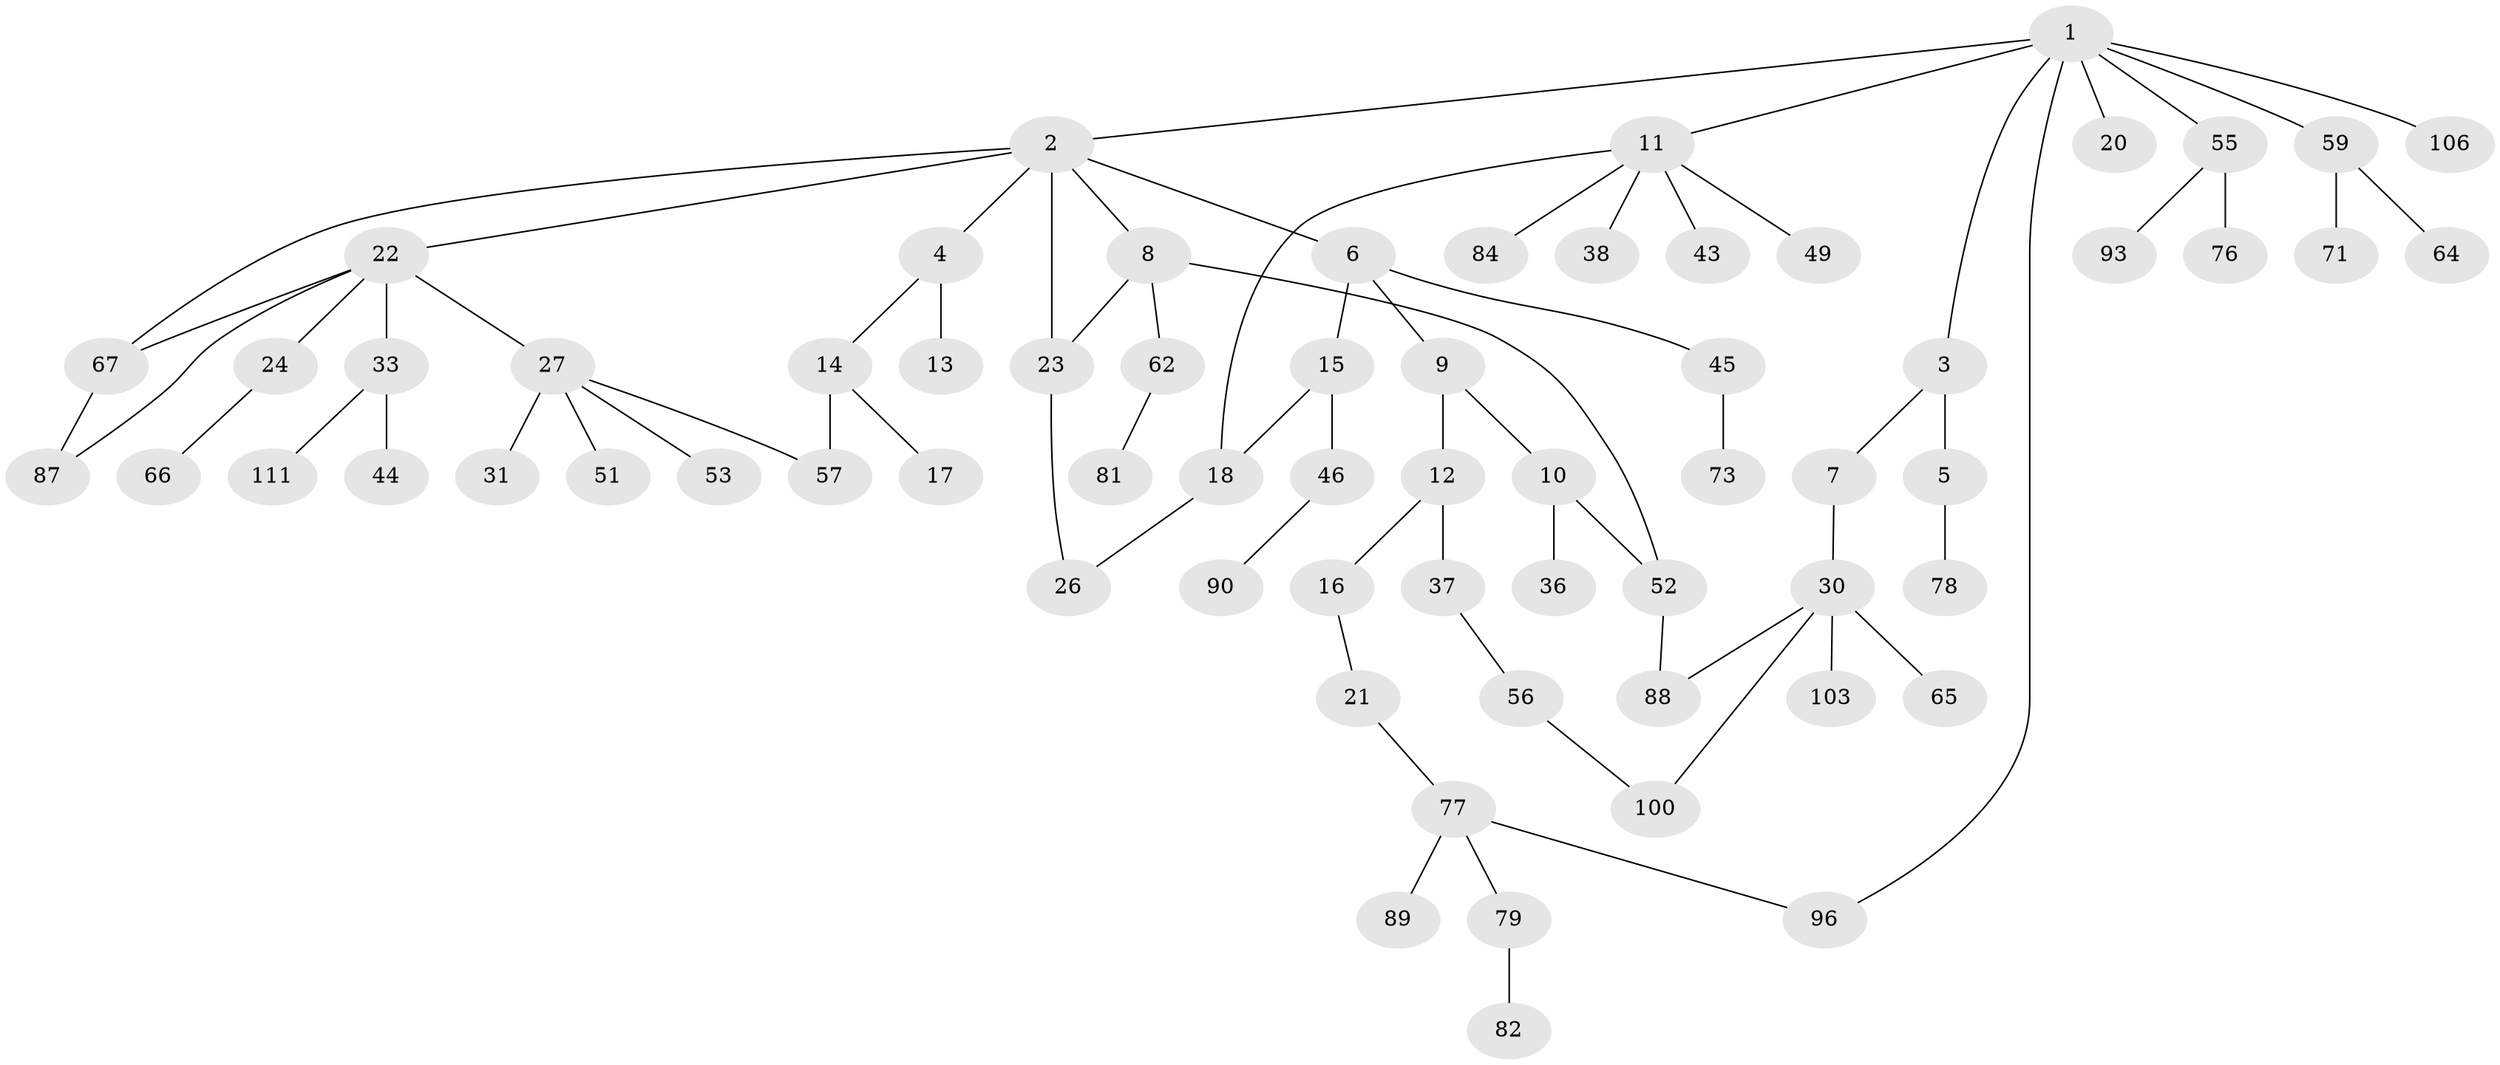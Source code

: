 // original degree distribution, {8: 0.008928571428571428, 7: 0.017857142857142856, 3: 0.17857142857142858, 2: 0.32142857142857145, 4: 0.07142857142857142, 6: 0.026785714285714284, 1: 0.375}
// Generated by graph-tools (version 1.1) at 2025/17/03/04/25 18:17:00]
// undirected, 67 vertices, 76 edges
graph export_dot {
graph [start="1"]
  node [color=gray90,style=filled];
  1;
  2;
  3;
  4;
  5;
  6;
  7;
  8 [super="+25+95+99+68"];
  9;
  10;
  11 [super="+70+19"];
  12;
  13;
  14;
  15;
  16;
  17 [super="+108"];
  18 [super="+48+42"];
  20;
  21 [super="+47+29+83"];
  22;
  23;
  24 [super="+110"];
  26 [super="+72+58"];
  27 [super="+28"];
  30 [super="+54+32+35"];
  31 [super="+34"];
  33;
  36 [super="+75"];
  37;
  38;
  43 [super="+105"];
  44;
  45;
  46 [super="+60"];
  49;
  51 [super="+74"];
  52 [super="+80"];
  53;
  55;
  56;
  57 [super="+97+63"];
  59;
  62;
  64;
  65;
  66 [super="+92"];
  67;
  71;
  73;
  76;
  77;
  78 [super="+101"];
  79;
  81;
  82;
  84;
  87 [super="+104+112"];
  88 [super="+94"];
  89;
  90;
  93;
  96;
  100 [super="+107"];
  103 [super="+109"];
  106;
  111;
  1 -- 2;
  1 -- 3;
  1 -- 11;
  1 -- 20;
  1 -- 55;
  1 -- 59;
  1 -- 106;
  1 -- 96;
  2 -- 4;
  2 -- 6;
  2 -- 8;
  2 -- 22;
  2 -- 23;
  2 -- 67;
  3 -- 5;
  3 -- 7;
  4 -- 13;
  4 -- 14;
  5 -- 78;
  6 -- 9;
  6 -- 15;
  6 -- 45;
  7 -- 30 [weight=2];
  8 -- 52;
  8 -- 62;
  8 -- 23;
  9 -- 10;
  9 -- 12;
  10 -- 36;
  10 -- 52;
  11 -- 18;
  11 -- 38;
  11 -- 49;
  11 -- 84;
  11 -- 43;
  12 -- 16;
  12 -- 37;
  14 -- 17;
  14 -- 57;
  15 -- 46;
  15 -- 18;
  16 -- 21;
  18 -- 26;
  21 -- 77;
  22 -- 24;
  22 -- 27 [weight=2];
  22 -- 33;
  22 -- 87;
  22 -- 67;
  23 -- 26;
  24 -- 66;
  27 -- 53;
  27 -- 57;
  27 -- 51;
  27 -- 31;
  30 -- 88;
  30 -- 103;
  30 -- 65;
  30 -- 100;
  33 -- 44;
  33 -- 111;
  37 -- 56;
  45 -- 73;
  46 -- 90;
  52 -- 88;
  55 -- 76;
  55 -- 93;
  56 -- 100;
  59 -- 64;
  59 -- 71;
  62 -- 81;
  67 -- 87;
  77 -- 79;
  77 -- 89;
  77 -- 96;
  79 -- 82;
}
